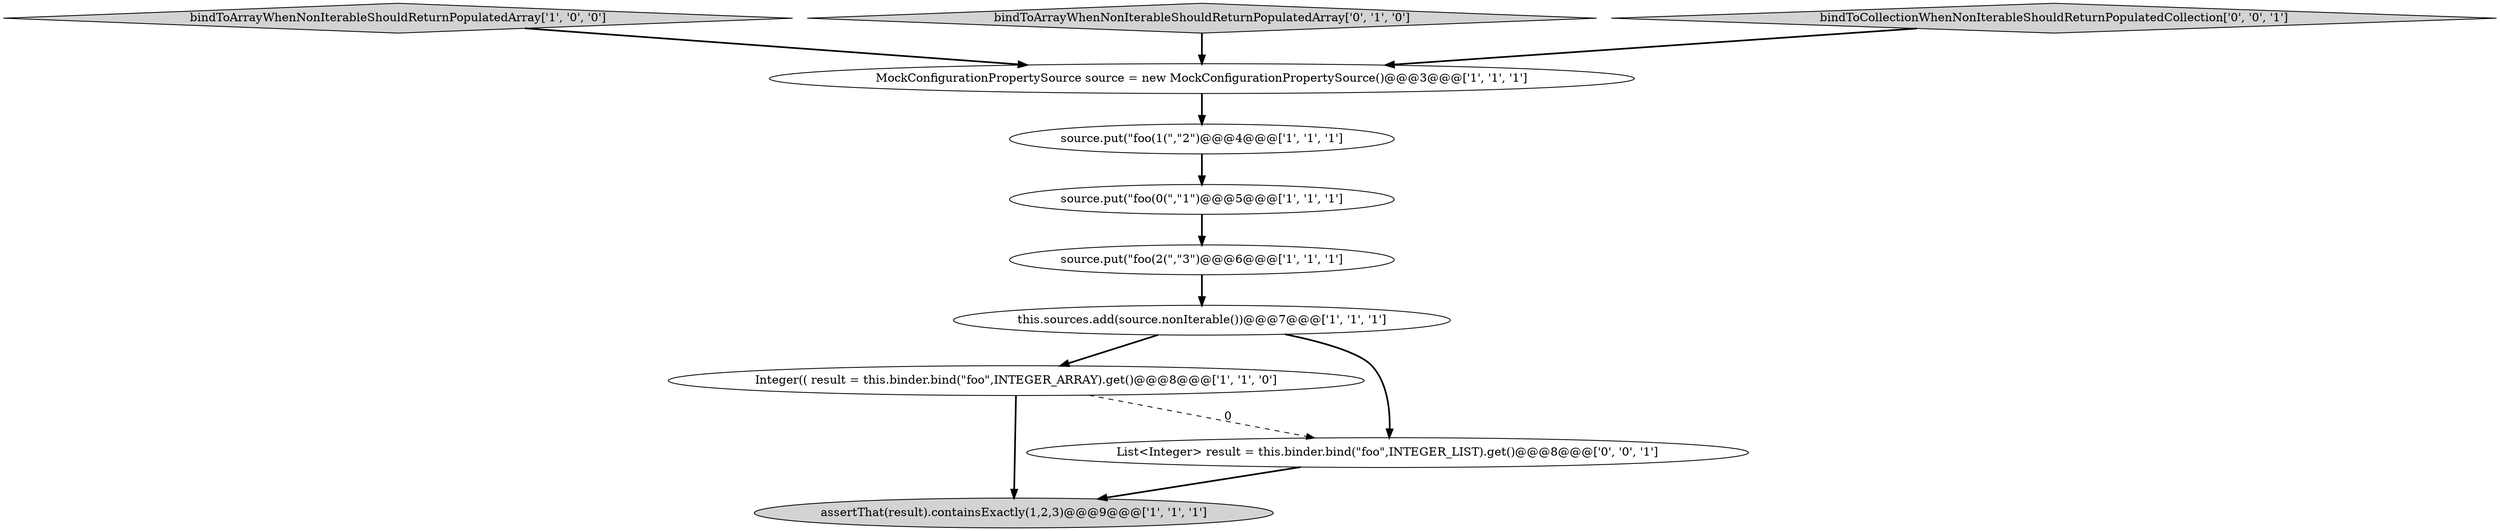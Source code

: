 digraph {
5 [style = filled, label = "MockConfigurationPropertySource source = new MockConfigurationPropertySource()@@@3@@@['1', '1', '1']", fillcolor = white, shape = ellipse image = "AAA0AAABBB1BBB"];
6 [style = filled, label = "bindToArrayWhenNonIterableShouldReturnPopulatedArray['1', '0', '0']", fillcolor = lightgray, shape = diamond image = "AAA0AAABBB1BBB"];
4 [style = filled, label = "Integer(( result = this.binder.bind(\"foo\",INTEGER_ARRAY).get()@@@8@@@['1', '1', '0']", fillcolor = white, shape = ellipse image = "AAA0AAABBB1BBB"];
7 [style = filled, label = "source.put(\"foo(1(\",\"2\")@@@4@@@['1', '1', '1']", fillcolor = white, shape = ellipse image = "AAA0AAABBB1BBB"];
2 [style = filled, label = "source.put(\"foo(2(\",\"3\")@@@6@@@['1', '1', '1']", fillcolor = white, shape = ellipse image = "AAA0AAABBB1BBB"];
8 [style = filled, label = "bindToArrayWhenNonIterableShouldReturnPopulatedArray['0', '1', '0']", fillcolor = lightgray, shape = diamond image = "AAA0AAABBB2BBB"];
0 [style = filled, label = "this.sources.add(source.nonIterable())@@@7@@@['1', '1', '1']", fillcolor = white, shape = ellipse image = "AAA0AAABBB1BBB"];
10 [style = filled, label = "List<Integer> result = this.binder.bind(\"foo\",INTEGER_LIST).get()@@@8@@@['0', '0', '1']", fillcolor = white, shape = ellipse image = "AAA0AAABBB3BBB"];
3 [style = filled, label = "source.put(\"foo(0(\",\"1\")@@@5@@@['1', '1', '1']", fillcolor = white, shape = ellipse image = "AAA0AAABBB1BBB"];
1 [style = filled, label = "assertThat(result).containsExactly(1,2,3)@@@9@@@['1', '1', '1']", fillcolor = lightgray, shape = ellipse image = "AAA0AAABBB1BBB"];
9 [style = filled, label = "bindToCollectionWhenNonIterableShouldReturnPopulatedCollection['0', '0', '1']", fillcolor = lightgray, shape = diamond image = "AAA0AAABBB3BBB"];
9->5 [style = bold, label=""];
5->7 [style = bold, label=""];
6->5 [style = bold, label=""];
4->1 [style = bold, label=""];
2->0 [style = bold, label=""];
0->10 [style = bold, label=""];
3->2 [style = bold, label=""];
8->5 [style = bold, label=""];
10->1 [style = bold, label=""];
4->10 [style = dashed, label="0"];
0->4 [style = bold, label=""];
7->3 [style = bold, label=""];
}
